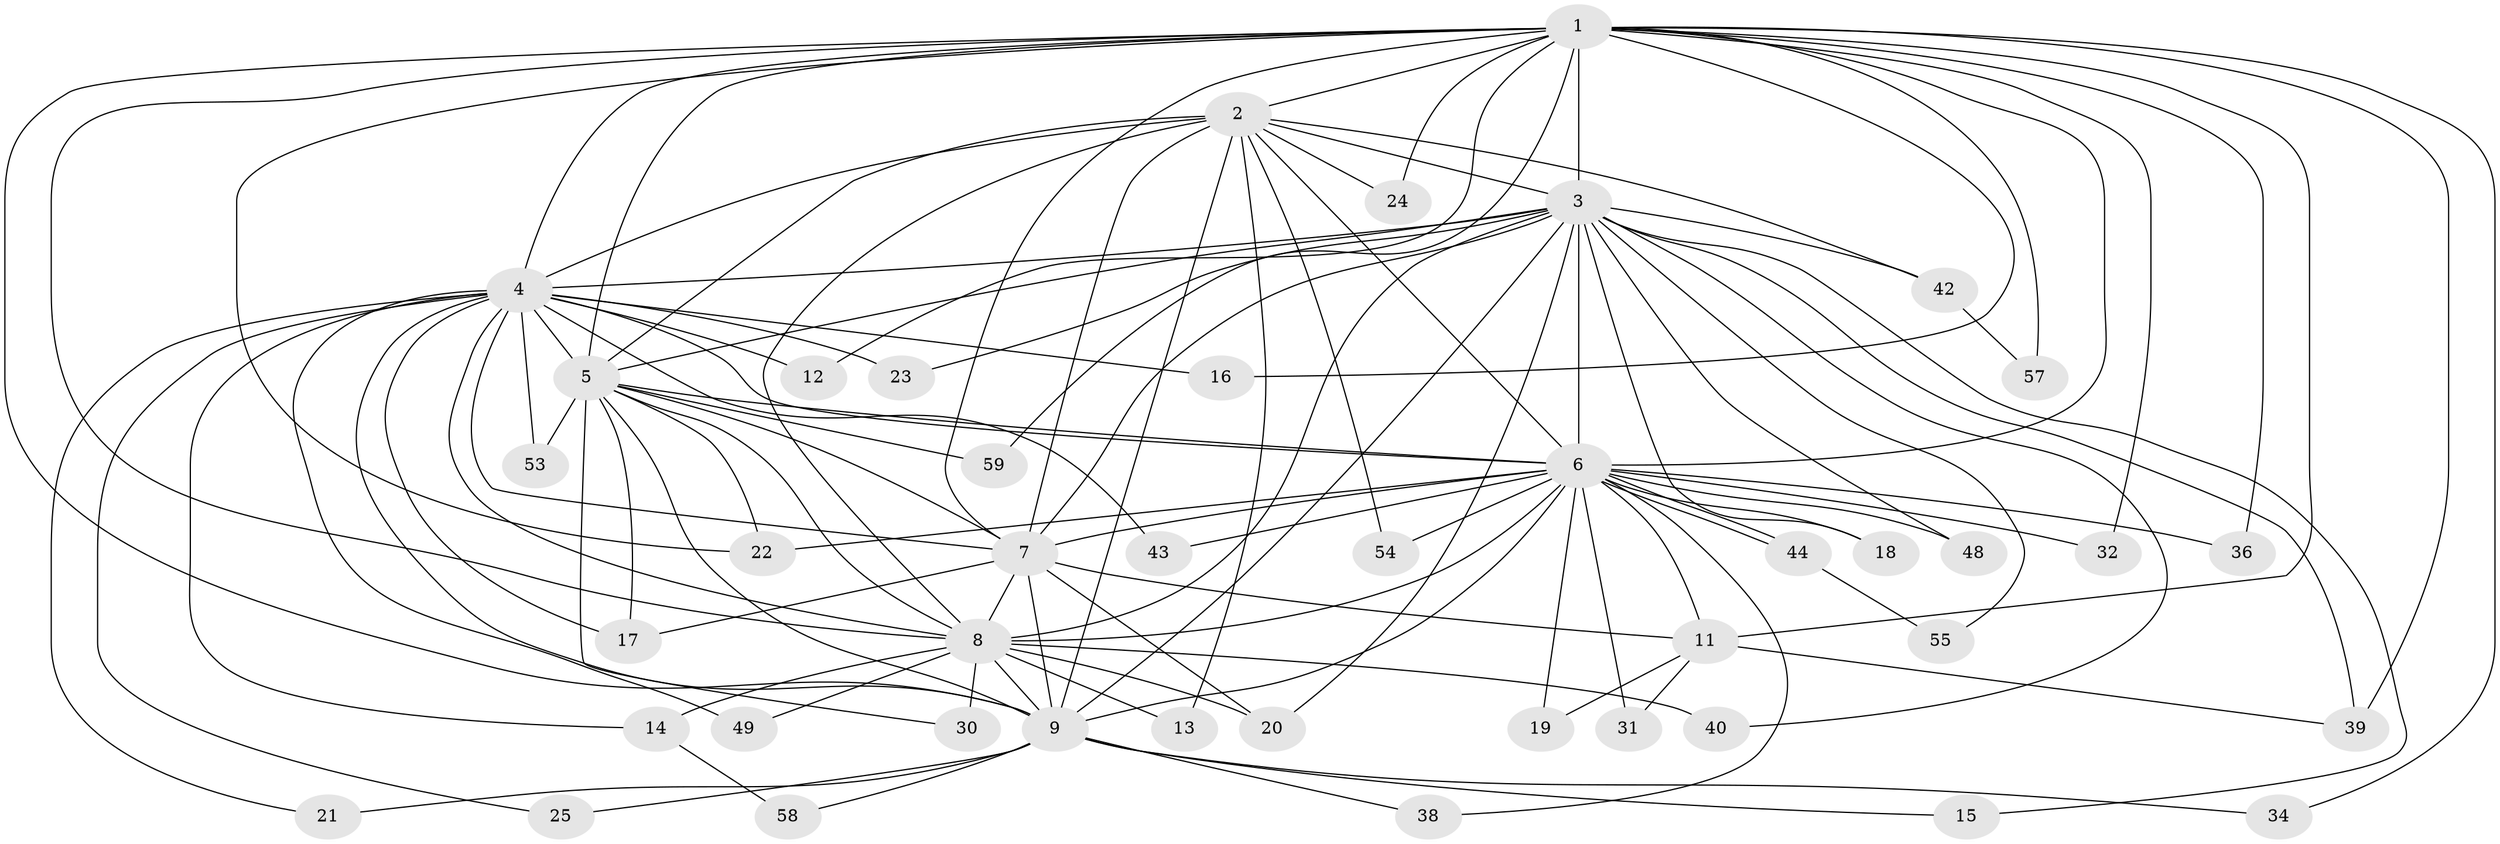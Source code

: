 // original degree distribution, {21: 0.01639344262295082, 14: 0.01639344262295082, 13: 0.01639344262295082, 20: 0.01639344262295082, 15: 0.01639344262295082, 25: 0.01639344262295082, 12: 0.01639344262295082, 17: 0.03278688524590164, 18: 0.01639344262295082, 6: 0.01639344262295082, 2: 0.5737704918032787, 3: 0.22950819672131148, 4: 0.01639344262295082}
// Generated by graph-tools (version 1.1) at 2025/11/02/27/25 16:11:04]
// undirected, 43 vertices, 109 edges
graph export_dot {
graph [start="1"]
  node [color=gray90,style=filled];
  1 [super="+26"];
  2 [super="+37"];
  3 [super="+10"];
  4 [super="+35"];
  5 [super="+28"];
  6 [super="+50"];
  7 [super="+27"];
  8 [super="+47"];
  9 [super="+56"];
  11 [super="+33"];
  12;
  13;
  14;
  15;
  16;
  17;
  18;
  19;
  20 [super="+45"];
  21;
  22 [super="+41"];
  23 [super="+29"];
  24;
  25;
  30 [super="+51"];
  31 [super="+46"];
  32;
  34;
  36 [super="+52"];
  38;
  39 [super="+60"];
  40;
  42;
  43;
  44;
  48;
  49 [super="+61"];
  53;
  54;
  55;
  57;
  58;
  59;
  1 -- 2;
  1 -- 3 [weight=2];
  1 -- 4;
  1 -- 5;
  1 -- 6 [weight=2];
  1 -- 7;
  1 -- 8;
  1 -- 9;
  1 -- 11;
  1 -- 12;
  1 -- 16;
  1 -- 22;
  1 -- 24;
  1 -- 32;
  1 -- 34;
  1 -- 36;
  1 -- 57;
  1 -- 59;
  1 -- 39;
  2 -- 3 [weight=2];
  2 -- 4;
  2 -- 5;
  2 -- 6;
  2 -- 7;
  2 -- 8;
  2 -- 9 [weight=2];
  2 -- 13 [weight=2];
  2 -- 24;
  2 -- 42;
  2 -- 54;
  3 -- 4 [weight=2];
  3 -- 5 [weight=3];
  3 -- 6 [weight=3];
  3 -- 7 [weight=2];
  3 -- 8 [weight=3];
  3 -- 9 [weight=2];
  3 -- 18;
  3 -- 23 [weight=2];
  3 -- 40;
  3 -- 39;
  3 -- 42;
  3 -- 15;
  3 -- 48;
  3 -- 20;
  3 -- 55;
  4 -- 5;
  4 -- 6;
  4 -- 7;
  4 -- 8;
  4 -- 9 [weight=2];
  4 -- 12;
  4 -- 14;
  4 -- 16;
  4 -- 17;
  4 -- 21;
  4 -- 25;
  4 -- 43;
  4 -- 49 [weight=2];
  4 -- 53;
  4 -- 23;
  5 -- 6;
  5 -- 7;
  5 -- 8;
  5 -- 9;
  5 -- 17;
  5 -- 30;
  5 -- 53;
  5 -- 59;
  5 -- 22;
  6 -- 7;
  6 -- 8;
  6 -- 9;
  6 -- 18;
  6 -- 19;
  6 -- 22;
  6 -- 31 [weight=2];
  6 -- 32;
  6 -- 36;
  6 -- 38;
  6 -- 43;
  6 -- 44;
  6 -- 44;
  6 -- 48;
  6 -- 54;
  6 -- 11;
  7 -- 8;
  7 -- 9;
  7 -- 11;
  7 -- 20;
  7 -- 17;
  8 -- 9;
  8 -- 13;
  8 -- 14;
  8 -- 30 [weight=2];
  8 -- 40;
  8 -- 49;
  8 -- 20;
  9 -- 15;
  9 -- 21;
  9 -- 25;
  9 -- 34;
  9 -- 38;
  9 -- 58;
  11 -- 19;
  11 -- 31;
  11 -- 39;
  14 -- 58;
  42 -- 57;
  44 -- 55;
}
